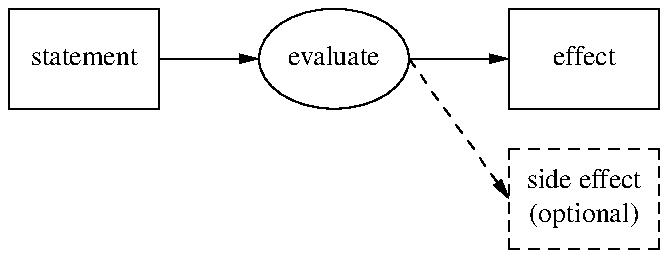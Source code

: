 .PS
box "statement"
arrow
ellipse "evaluate"
arrow
box "effect"
move to last box .s + (0.0, -0.2)
down
box dashed "side effect" "(optional)"

arrow dashed from last ellipse .e to last box .w
.PE

